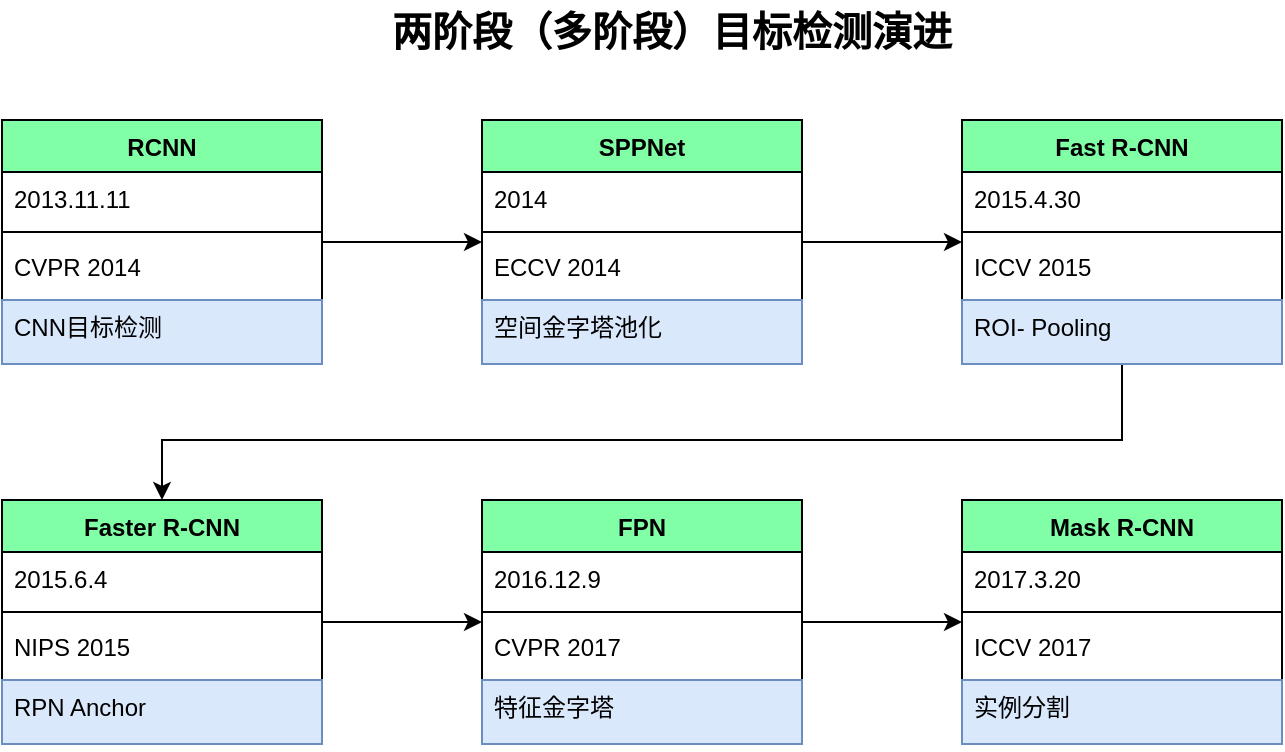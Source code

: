<mxfile version="18.1.3" type="device"><diagram id="d1fDeNJ0hcMp6DBWMRlG" name="第 1 页"><mxGraphModel dx="1029" dy="656" grid="1" gridSize="10" guides="1" tooltips="1" connect="1" arrows="1" fold="1" page="1" pageScale="1" pageWidth="827" pageHeight="1169" math="0" shadow="0"><root><mxCell id="0"/><mxCell id="1" parent="0"/><mxCell id="5Dtp0oQtGIKzW5XvnSX--61" value="" style="edgeStyle=orthogonalEdgeStyle;rounded=0;orthogonalLoop=1;jettySize=auto;html=1;" edge="1" parent="1" source="5Dtp0oQtGIKzW5XvnSX--42" target="5Dtp0oQtGIKzW5XvnSX--55"><mxGeometry relative="1" as="geometry"/></mxCell><mxCell id="5Dtp0oQtGIKzW5XvnSX--42" value="RCNN" style="swimlane;fontStyle=1;align=center;verticalAlign=top;childLayout=stackLayout;horizontal=1;startSize=26;horizontalStack=0;resizeParent=1;resizeParentMax=0;resizeLast=0;collapsible=1;marginBottom=0;swimlaneFillColor=default;fillColor=#80FFA6;" vertex="1" parent="1"><mxGeometry x="70" y="170" width="160" height="122" as="geometry"><mxRectangle x="70" y="170" width="100" height="26" as="alternateBounds"/></mxGeometry></mxCell><mxCell id="5Dtp0oQtGIKzW5XvnSX--43" value="2013.11.11    " style="text;strokeColor=none;fillColor=none;align=left;verticalAlign=top;spacingLeft=4;spacingRight=4;overflow=hidden;rotatable=0;points=[[0,0.5],[1,0.5]];portConstraint=eastwest;" vertex="1" parent="5Dtp0oQtGIKzW5XvnSX--42"><mxGeometry y="26" width="160" height="26" as="geometry"/></mxCell><mxCell id="5Dtp0oQtGIKzW5XvnSX--44" value="" style="line;strokeWidth=1;fillColor=none;align=left;verticalAlign=middle;spacingTop=-1;spacingLeft=3;spacingRight=3;rotatable=0;labelPosition=right;points=[];portConstraint=eastwest;" vertex="1" parent="5Dtp0oQtGIKzW5XvnSX--42"><mxGeometry y="52" width="160" height="8" as="geometry"/></mxCell><mxCell id="5Dtp0oQtGIKzW5XvnSX--45" value="CVPR 2014" style="text;strokeColor=none;fillColor=none;align=left;verticalAlign=top;spacingLeft=4;spacingRight=4;overflow=hidden;rotatable=0;points=[[0,0.5],[1,0.5]];portConstraint=eastwest;" vertex="1" parent="5Dtp0oQtGIKzW5XvnSX--42"><mxGeometry y="60" width="160" height="30" as="geometry"/></mxCell><mxCell id="5Dtp0oQtGIKzW5XvnSX--46" value="CNN目标检测" style="text;strokeColor=#6c8ebf;fillColor=#dae8fc;align=left;verticalAlign=top;spacingLeft=4;spacingRight=4;overflow=hidden;rotatable=0;points=[[0,0.5],[1,0.5]];portConstraint=eastwest;" vertex="1" parent="5Dtp0oQtGIKzW5XvnSX--42"><mxGeometry y="90" width="160" height="32" as="geometry"/></mxCell><mxCell id="5Dtp0oQtGIKzW5XvnSX--68" value="" style="edgeStyle=orthogonalEdgeStyle;rounded=0;orthogonalLoop=1;jettySize=auto;html=1;" edge="1" parent="1" source="5Dtp0oQtGIKzW5XvnSX--55" target="5Dtp0oQtGIKzW5XvnSX--62"><mxGeometry relative="1" as="geometry"/></mxCell><mxCell id="5Dtp0oQtGIKzW5XvnSX--55" value="SPPNet" style="swimlane;fontStyle=1;align=center;verticalAlign=top;childLayout=stackLayout;horizontal=1;startSize=26;horizontalStack=0;resizeParent=1;resizeParentMax=0;resizeLast=0;collapsible=1;marginBottom=0;fillColor=#80FFA6;" vertex="1" parent="1"><mxGeometry x="310" y="170" width="160" height="122" as="geometry"><mxRectangle x="70" y="170" width="100" height="26" as="alternateBounds"/></mxGeometry></mxCell><mxCell id="5Dtp0oQtGIKzW5XvnSX--56" value="2014" style="text;strokeColor=none;fillColor=none;align=left;verticalAlign=top;spacingLeft=4;spacingRight=4;overflow=hidden;rotatable=0;points=[[0,0.5],[1,0.5]];portConstraint=eastwest;" vertex="1" parent="5Dtp0oQtGIKzW5XvnSX--55"><mxGeometry y="26" width="160" height="26" as="geometry"/></mxCell><mxCell id="5Dtp0oQtGIKzW5XvnSX--57" value="" style="line;strokeWidth=1;fillColor=none;align=left;verticalAlign=middle;spacingTop=-1;spacingLeft=3;spacingRight=3;rotatable=0;labelPosition=right;points=[];portConstraint=eastwest;" vertex="1" parent="5Dtp0oQtGIKzW5XvnSX--55"><mxGeometry y="52" width="160" height="8" as="geometry"/></mxCell><mxCell id="5Dtp0oQtGIKzW5XvnSX--58" value="ECCV 2014" style="text;strokeColor=none;fillColor=none;align=left;verticalAlign=top;spacingLeft=4;spacingRight=4;overflow=hidden;rotatable=0;points=[[0,0.5],[1,0.5]];portConstraint=eastwest;" vertex="1" parent="5Dtp0oQtGIKzW5XvnSX--55"><mxGeometry y="60" width="160" height="30" as="geometry"/></mxCell><mxCell id="5Dtp0oQtGIKzW5XvnSX--60" value="空间金字塔池化" style="text;strokeColor=#6c8ebf;fillColor=#dae8fc;align=left;verticalAlign=top;spacingLeft=4;spacingRight=4;overflow=hidden;rotatable=0;points=[[0,0.5],[1,0.5]];portConstraint=eastwest;" vertex="1" parent="5Dtp0oQtGIKzW5XvnSX--55"><mxGeometry y="90" width="160" height="32" as="geometry"/></mxCell><mxCell id="5Dtp0oQtGIKzW5XvnSX--76" value="" style="edgeStyle=orthogonalEdgeStyle;rounded=0;orthogonalLoop=1;jettySize=auto;html=1;" edge="1" parent="1" source="5Dtp0oQtGIKzW5XvnSX--62" target="5Dtp0oQtGIKzW5XvnSX--70"><mxGeometry relative="1" as="geometry"><Array as="points"><mxPoint x="630" y="330"/><mxPoint x="150" y="330"/></Array></mxGeometry></mxCell><mxCell id="5Dtp0oQtGIKzW5XvnSX--62" value="Fast R-CNN" style="swimlane;fontStyle=1;align=center;verticalAlign=top;childLayout=stackLayout;horizontal=1;startSize=26;horizontalStack=0;resizeParent=1;resizeParentMax=0;resizeLast=0;collapsible=1;marginBottom=0;fillColor=#80FFA6;" vertex="1" parent="1"><mxGeometry x="550" y="170" width="160" height="122" as="geometry"><mxRectangle x="550" y="170" width="100" height="26" as="alternateBounds"/></mxGeometry></mxCell><mxCell id="5Dtp0oQtGIKzW5XvnSX--63" value="2015.4.30" style="text;strokeColor=none;fillColor=none;align=left;verticalAlign=top;spacingLeft=4;spacingRight=4;overflow=hidden;rotatable=0;points=[[0,0.5],[1,0.5]];portConstraint=eastwest;" vertex="1" parent="5Dtp0oQtGIKzW5XvnSX--62"><mxGeometry y="26" width="160" height="26" as="geometry"/></mxCell><mxCell id="5Dtp0oQtGIKzW5XvnSX--64" value="" style="line;strokeWidth=1;fillColor=none;align=left;verticalAlign=middle;spacingTop=-1;spacingLeft=3;spacingRight=3;rotatable=0;labelPosition=right;points=[];portConstraint=eastwest;" vertex="1" parent="5Dtp0oQtGIKzW5XvnSX--62"><mxGeometry y="52" width="160" height="8" as="geometry"/></mxCell><mxCell id="5Dtp0oQtGIKzW5XvnSX--65" value="ICCV 2015" style="text;strokeColor=none;fillColor=none;align=left;verticalAlign=top;spacingLeft=4;spacingRight=4;overflow=hidden;rotatable=0;points=[[0,0.5],[1,0.5]];portConstraint=eastwest;" vertex="1" parent="5Dtp0oQtGIKzW5XvnSX--62"><mxGeometry y="60" width="160" height="30" as="geometry"/></mxCell><mxCell id="5Dtp0oQtGIKzW5XvnSX--67" value="ROI- Pooling" style="text;strokeColor=#6c8ebf;fillColor=#dae8fc;align=left;verticalAlign=top;spacingLeft=4;spacingRight=4;overflow=hidden;rotatable=0;points=[[0,0.5],[1,0.5]];portConstraint=eastwest;" vertex="1" parent="5Dtp0oQtGIKzW5XvnSX--62"><mxGeometry y="90" width="160" height="32" as="geometry"/></mxCell><mxCell id="5Dtp0oQtGIKzW5XvnSX--84" value="" style="edgeStyle=orthogonalEdgeStyle;rounded=0;orthogonalLoop=1;jettySize=auto;html=1;" edge="1" parent="1" source="5Dtp0oQtGIKzW5XvnSX--70" target="5Dtp0oQtGIKzW5XvnSX--78"><mxGeometry relative="1" as="geometry"/></mxCell><mxCell id="5Dtp0oQtGIKzW5XvnSX--70" value="Faster R-CNN" style="swimlane;fontStyle=1;align=center;verticalAlign=top;childLayout=stackLayout;horizontal=1;startSize=26;horizontalStack=0;resizeParent=1;resizeParentMax=0;resizeLast=0;collapsible=1;marginBottom=0;fillColor=#80FFA6;" vertex="1" parent="1"><mxGeometry x="70" y="360" width="160" height="122" as="geometry"><mxRectangle x="70" y="170" width="100" height="26" as="alternateBounds"/></mxGeometry></mxCell><mxCell id="5Dtp0oQtGIKzW5XvnSX--71" value="2015.6.4" style="text;strokeColor=none;fillColor=none;align=left;verticalAlign=top;spacingLeft=4;spacingRight=4;overflow=hidden;rotatable=0;points=[[0,0.5],[1,0.5]];portConstraint=eastwest;" vertex="1" parent="5Dtp0oQtGIKzW5XvnSX--70"><mxGeometry y="26" width="160" height="26" as="geometry"/></mxCell><mxCell id="5Dtp0oQtGIKzW5XvnSX--72" value="" style="line;strokeWidth=1;fillColor=none;align=left;verticalAlign=middle;spacingTop=-1;spacingLeft=3;spacingRight=3;rotatable=0;labelPosition=right;points=[];portConstraint=eastwest;" vertex="1" parent="5Dtp0oQtGIKzW5XvnSX--70"><mxGeometry y="52" width="160" height="8" as="geometry"/></mxCell><mxCell id="5Dtp0oQtGIKzW5XvnSX--73" value="NIPS 2015" style="text;strokeColor=none;fillColor=none;align=left;verticalAlign=top;spacingLeft=4;spacingRight=4;overflow=hidden;rotatable=0;points=[[0,0.5],[1,0.5]];portConstraint=eastwest;" vertex="1" parent="5Dtp0oQtGIKzW5XvnSX--70"><mxGeometry y="60" width="160" height="30" as="geometry"/></mxCell><mxCell id="5Dtp0oQtGIKzW5XvnSX--75" value="RPN Anchor" style="text;strokeColor=#6c8ebf;fillColor=#dae8fc;align=left;verticalAlign=top;spacingLeft=4;spacingRight=4;overflow=hidden;rotatable=0;points=[[0,0.5],[1,0.5]];portConstraint=eastwest;" vertex="1" parent="5Dtp0oQtGIKzW5XvnSX--70"><mxGeometry y="90" width="160" height="32" as="geometry"/></mxCell><mxCell id="5Dtp0oQtGIKzW5XvnSX--91" value="" style="edgeStyle=orthogonalEdgeStyle;rounded=0;orthogonalLoop=1;jettySize=auto;html=1;" edge="1" parent="1" source="5Dtp0oQtGIKzW5XvnSX--78" target="5Dtp0oQtGIKzW5XvnSX--85"><mxGeometry relative="1" as="geometry"/></mxCell><mxCell id="5Dtp0oQtGIKzW5XvnSX--78" value="FPN" style="swimlane;fontStyle=1;align=center;verticalAlign=top;childLayout=stackLayout;horizontal=1;startSize=26;horizontalStack=0;resizeParent=1;resizeParentMax=0;resizeLast=0;collapsible=1;marginBottom=0;fillColor=#80FFA6;" vertex="1" parent="1"><mxGeometry x="310" y="360" width="160" height="122" as="geometry"><mxRectangle x="70" y="170" width="100" height="26" as="alternateBounds"/></mxGeometry></mxCell><mxCell id="5Dtp0oQtGIKzW5XvnSX--79" value="2016.12.9" style="text;strokeColor=none;fillColor=none;align=left;verticalAlign=top;spacingLeft=4;spacingRight=4;overflow=hidden;rotatable=0;points=[[0,0.5],[1,0.5]];portConstraint=eastwest;" vertex="1" parent="5Dtp0oQtGIKzW5XvnSX--78"><mxGeometry y="26" width="160" height="26" as="geometry"/></mxCell><mxCell id="5Dtp0oQtGIKzW5XvnSX--80" value="" style="line;strokeWidth=1;fillColor=none;align=left;verticalAlign=middle;spacingTop=-1;spacingLeft=3;spacingRight=3;rotatable=0;labelPosition=right;points=[];portConstraint=eastwest;" vertex="1" parent="5Dtp0oQtGIKzW5XvnSX--78"><mxGeometry y="52" width="160" height="8" as="geometry"/></mxCell><mxCell id="5Dtp0oQtGIKzW5XvnSX--81" value="CVPR 2017" style="text;strokeColor=none;fillColor=none;align=left;verticalAlign=top;spacingLeft=4;spacingRight=4;overflow=hidden;rotatable=0;points=[[0,0.5],[1,0.5]];portConstraint=eastwest;" vertex="1" parent="5Dtp0oQtGIKzW5XvnSX--78"><mxGeometry y="60" width="160" height="30" as="geometry"/></mxCell><mxCell id="5Dtp0oQtGIKzW5XvnSX--83" value="特征金字塔" style="text;strokeColor=#6c8ebf;fillColor=#dae8fc;align=left;verticalAlign=top;spacingLeft=4;spacingRight=4;overflow=hidden;rotatable=0;points=[[0,0.5],[1,0.5]];portConstraint=eastwest;" vertex="1" parent="5Dtp0oQtGIKzW5XvnSX--78"><mxGeometry y="90" width="160" height="32" as="geometry"/></mxCell><mxCell id="5Dtp0oQtGIKzW5XvnSX--85" value="Mask R-CNN" style="swimlane;fontStyle=1;align=center;verticalAlign=top;childLayout=stackLayout;horizontal=1;startSize=26;horizontalStack=0;resizeParent=1;resizeParentMax=0;resizeLast=0;collapsible=1;marginBottom=0;fillColor=#80FFA6;" vertex="1" parent="1"><mxGeometry x="550" y="360" width="160" height="122" as="geometry"><mxRectangle x="70" y="170" width="100" height="26" as="alternateBounds"/></mxGeometry></mxCell><mxCell id="5Dtp0oQtGIKzW5XvnSX--86" value="2017.3.20" style="text;strokeColor=none;fillColor=none;align=left;verticalAlign=top;spacingLeft=4;spacingRight=4;overflow=hidden;rotatable=0;points=[[0,0.5],[1,0.5]];portConstraint=eastwest;" vertex="1" parent="5Dtp0oQtGIKzW5XvnSX--85"><mxGeometry y="26" width="160" height="26" as="geometry"/></mxCell><mxCell id="5Dtp0oQtGIKzW5XvnSX--87" value="" style="line;strokeWidth=1;fillColor=none;align=left;verticalAlign=middle;spacingTop=-1;spacingLeft=3;spacingRight=3;rotatable=0;labelPosition=right;points=[];portConstraint=eastwest;" vertex="1" parent="5Dtp0oQtGIKzW5XvnSX--85"><mxGeometry y="52" width="160" height="8" as="geometry"/></mxCell><mxCell id="5Dtp0oQtGIKzW5XvnSX--88" value="ICCV 2017" style="text;strokeColor=none;fillColor=none;align=left;verticalAlign=top;spacingLeft=4;spacingRight=4;overflow=hidden;rotatable=0;points=[[0,0.5],[1,0.5]];portConstraint=eastwest;" vertex="1" parent="5Dtp0oQtGIKzW5XvnSX--85"><mxGeometry y="60" width="160" height="30" as="geometry"/></mxCell><mxCell id="5Dtp0oQtGIKzW5XvnSX--90" value="实例分割" style="text;strokeColor=#6c8ebf;fillColor=#dae8fc;align=left;verticalAlign=top;spacingLeft=4;spacingRight=4;overflow=hidden;rotatable=0;points=[[0,0.5],[1,0.5]];portConstraint=eastwest;" vertex="1" parent="5Dtp0oQtGIKzW5XvnSX--85"><mxGeometry y="90" width="160" height="32" as="geometry"/></mxCell><mxCell id="5Dtp0oQtGIKzW5XvnSX--93" value="&lt;b&gt;&lt;font style=&quot;font-size: 20px;&quot;&gt;两阶段（多阶段）目标检测演进&lt;/font&gt;&lt;/b&gt;" style="text;html=1;strokeColor=none;fillColor=none;align=center;verticalAlign=middle;whiteSpace=wrap;rounded=0;" vertex="1" parent="1"><mxGeometry x="230" y="110" width="350" height="30" as="geometry"/></mxCell></root></mxGraphModel></diagram></mxfile>